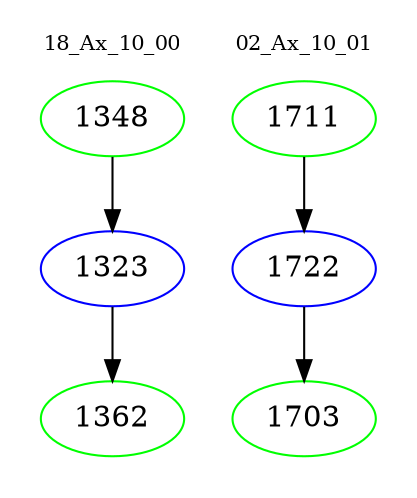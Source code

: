 digraph{
subgraph cluster_0 {
color = white
label = "18_Ax_10_00";
fontsize=10;
T0_1348 [label="1348", color="green"]
T0_1348 -> T0_1323 [color="black"]
T0_1323 [label="1323", color="blue"]
T0_1323 -> T0_1362 [color="black"]
T0_1362 [label="1362", color="green"]
}
subgraph cluster_1 {
color = white
label = "02_Ax_10_01";
fontsize=10;
T1_1711 [label="1711", color="green"]
T1_1711 -> T1_1722 [color="black"]
T1_1722 [label="1722", color="blue"]
T1_1722 -> T1_1703 [color="black"]
T1_1703 [label="1703", color="green"]
}
}
